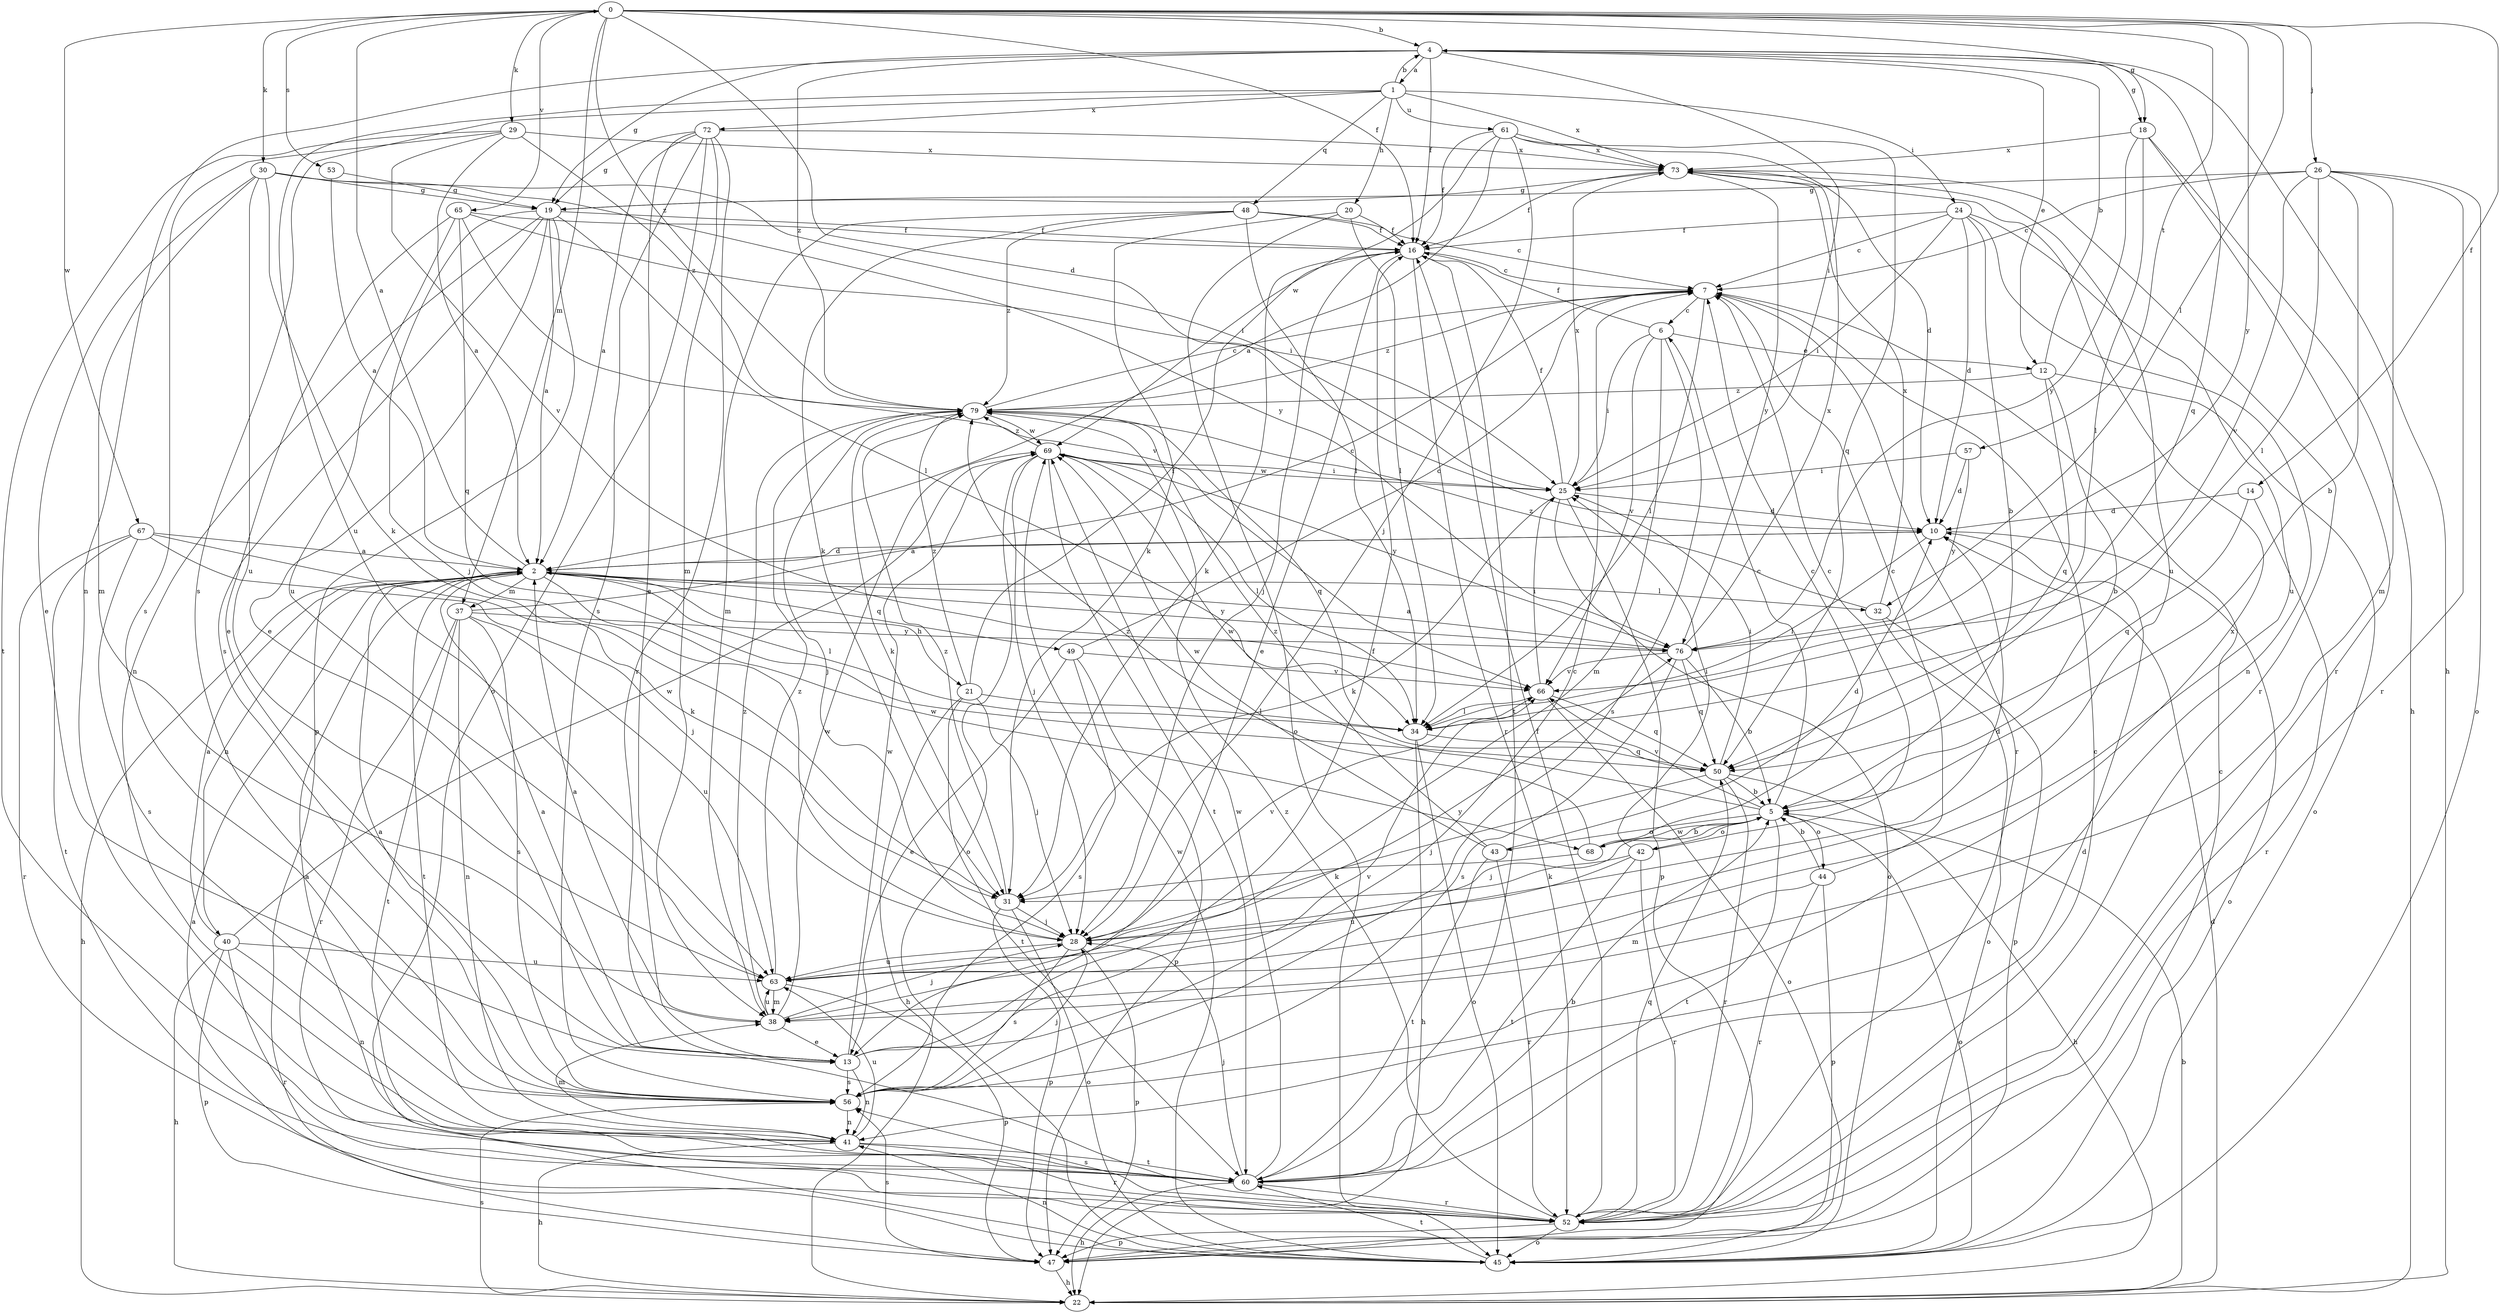 strict digraph  {
0;
1;
2;
4;
5;
6;
7;
10;
12;
13;
14;
16;
18;
19;
20;
21;
22;
24;
25;
26;
28;
29;
30;
31;
32;
34;
37;
38;
40;
41;
42;
43;
44;
45;
47;
48;
49;
50;
52;
53;
56;
57;
60;
61;
63;
65;
66;
67;
68;
69;
72;
73;
76;
79;
0 -> 4  [label=b];
0 -> 10  [label=d];
0 -> 14  [label=f];
0 -> 16  [label=f];
0 -> 18  [label=g];
0 -> 26  [label=j];
0 -> 29  [label=k];
0 -> 30  [label=k];
0 -> 32  [label=l];
0 -> 37  [label=m];
0 -> 53  [label=s];
0 -> 57  [label=t];
0 -> 65  [label=v];
0 -> 67  [label=w];
0 -> 76  [label=y];
0 -> 79  [label=z];
1 -> 4  [label=b];
1 -> 20  [label=h];
1 -> 24  [label=i];
1 -> 48  [label=q];
1 -> 56  [label=s];
1 -> 61  [label=u];
1 -> 63  [label=u];
1 -> 72  [label=x];
1 -> 73  [label=x];
2 -> 0  [label=a];
2 -> 10  [label=d];
2 -> 21  [label=h];
2 -> 22  [label=h];
2 -> 32  [label=l];
2 -> 34  [label=l];
2 -> 37  [label=m];
2 -> 40  [label=n];
2 -> 49  [label=q];
2 -> 60  [label=t];
2 -> 68  [label=w];
2 -> 76  [label=y];
4 -> 1  [label=a];
4 -> 12  [label=e];
4 -> 16  [label=f];
4 -> 18  [label=g];
4 -> 19  [label=g];
4 -> 22  [label=h];
4 -> 25  [label=i];
4 -> 41  [label=n];
4 -> 50  [label=q];
4 -> 79  [label=z];
5 -> 6  [label=c];
5 -> 28  [label=j];
5 -> 42  [label=o];
5 -> 43  [label=o];
5 -> 44  [label=o];
5 -> 45  [label=o];
5 -> 60  [label=t];
5 -> 66  [label=v];
5 -> 68  [label=w];
5 -> 69  [label=w];
6 -> 12  [label=e];
6 -> 16  [label=f];
6 -> 25  [label=i];
6 -> 38  [label=m];
6 -> 56  [label=s];
6 -> 66  [label=v];
7 -> 6  [label=c];
7 -> 34  [label=l];
7 -> 52  [label=r];
7 -> 79  [label=z];
10 -> 2  [label=a];
10 -> 34  [label=l];
10 -> 45  [label=o];
12 -> 4  [label=b];
12 -> 5  [label=b];
12 -> 45  [label=o];
12 -> 50  [label=q];
12 -> 79  [label=z];
13 -> 2  [label=a];
13 -> 7  [label=c];
13 -> 16  [label=f];
13 -> 41  [label=n];
13 -> 56  [label=s];
13 -> 66  [label=v];
13 -> 69  [label=w];
14 -> 10  [label=d];
14 -> 50  [label=q];
14 -> 52  [label=r];
16 -> 7  [label=c];
16 -> 13  [label=e];
16 -> 28  [label=j];
16 -> 31  [label=k];
16 -> 52  [label=r];
16 -> 60  [label=t];
18 -> 22  [label=h];
18 -> 34  [label=l];
18 -> 52  [label=r];
18 -> 73  [label=x];
18 -> 76  [label=y];
19 -> 2  [label=a];
19 -> 13  [label=e];
19 -> 16  [label=f];
19 -> 28  [label=j];
19 -> 34  [label=l];
19 -> 41  [label=n];
19 -> 47  [label=p];
19 -> 56  [label=s];
20 -> 16  [label=f];
20 -> 31  [label=k];
20 -> 34  [label=l];
20 -> 45  [label=o];
21 -> 16  [label=f];
21 -> 22  [label=h];
21 -> 28  [label=j];
21 -> 34  [label=l];
21 -> 60  [label=t];
21 -> 79  [label=z];
22 -> 5  [label=b];
22 -> 10  [label=d];
22 -> 56  [label=s];
24 -> 5  [label=b];
24 -> 7  [label=c];
24 -> 10  [label=d];
24 -> 16  [label=f];
24 -> 25  [label=i];
24 -> 41  [label=n];
24 -> 63  [label=u];
25 -> 10  [label=d];
25 -> 16  [label=f];
25 -> 31  [label=k];
25 -> 45  [label=o];
25 -> 47  [label=p];
25 -> 69  [label=w];
25 -> 73  [label=x];
26 -> 5  [label=b];
26 -> 7  [label=c];
26 -> 19  [label=g];
26 -> 34  [label=l];
26 -> 38  [label=m];
26 -> 45  [label=o];
26 -> 52  [label=r];
26 -> 66  [label=v];
28 -> 10  [label=d];
28 -> 47  [label=p];
28 -> 56  [label=s];
28 -> 63  [label=u];
28 -> 66  [label=v];
29 -> 2  [label=a];
29 -> 56  [label=s];
29 -> 60  [label=t];
29 -> 66  [label=v];
29 -> 73  [label=x];
29 -> 79  [label=z];
30 -> 13  [label=e];
30 -> 19  [label=g];
30 -> 25  [label=i];
30 -> 31  [label=k];
30 -> 38  [label=m];
30 -> 63  [label=u];
30 -> 76  [label=y];
31 -> 28  [label=j];
31 -> 45  [label=o];
31 -> 47  [label=p];
31 -> 79  [label=z];
32 -> 45  [label=o];
32 -> 47  [label=p];
32 -> 73  [label=x];
32 -> 79  [label=z];
34 -> 22  [label=h];
34 -> 45  [label=o];
34 -> 50  [label=q];
37 -> 7  [label=c];
37 -> 41  [label=n];
37 -> 52  [label=r];
37 -> 56  [label=s];
37 -> 60  [label=t];
37 -> 63  [label=u];
37 -> 76  [label=y];
38 -> 2  [label=a];
38 -> 13  [label=e];
38 -> 28  [label=j];
38 -> 63  [label=u];
38 -> 69  [label=w];
38 -> 79  [label=z];
40 -> 2  [label=a];
40 -> 22  [label=h];
40 -> 41  [label=n];
40 -> 47  [label=p];
40 -> 52  [label=r];
40 -> 63  [label=u];
40 -> 69  [label=w];
41 -> 22  [label=h];
41 -> 38  [label=m];
41 -> 52  [label=r];
41 -> 60  [label=t];
41 -> 63  [label=u];
42 -> 7  [label=c];
42 -> 25  [label=i];
42 -> 31  [label=k];
42 -> 52  [label=r];
42 -> 60  [label=t];
42 -> 63  [label=u];
43 -> 10  [label=d];
43 -> 52  [label=r];
43 -> 60  [label=t];
43 -> 69  [label=w];
43 -> 79  [label=z];
44 -> 5  [label=b];
44 -> 7  [label=c];
44 -> 38  [label=m];
44 -> 47  [label=p];
44 -> 52  [label=r];
45 -> 2  [label=a];
45 -> 41  [label=n];
45 -> 60  [label=t];
45 -> 69  [label=w];
47 -> 7  [label=c];
47 -> 22  [label=h];
47 -> 56  [label=s];
48 -> 7  [label=c];
48 -> 16  [label=f];
48 -> 31  [label=k];
48 -> 34  [label=l];
48 -> 38  [label=m];
48 -> 79  [label=z];
49 -> 7  [label=c];
49 -> 13  [label=e];
49 -> 47  [label=p];
49 -> 56  [label=s];
49 -> 66  [label=v];
50 -> 5  [label=b];
50 -> 22  [label=h];
50 -> 25  [label=i];
50 -> 28  [label=j];
50 -> 52  [label=r];
52 -> 7  [label=c];
52 -> 16  [label=f];
52 -> 45  [label=o];
52 -> 47  [label=p];
52 -> 50  [label=q];
52 -> 56  [label=s];
52 -> 79  [label=z];
53 -> 2  [label=a];
53 -> 19  [label=g];
56 -> 2  [label=a];
56 -> 28  [label=j];
56 -> 41  [label=n];
56 -> 73  [label=x];
57 -> 10  [label=d];
57 -> 25  [label=i];
57 -> 76  [label=y];
60 -> 2  [label=a];
60 -> 5  [label=b];
60 -> 10  [label=d];
60 -> 22  [label=h];
60 -> 28  [label=j];
60 -> 52  [label=r];
60 -> 69  [label=w];
61 -> 2  [label=a];
61 -> 10  [label=d];
61 -> 16  [label=f];
61 -> 28  [label=j];
61 -> 50  [label=q];
61 -> 69  [label=w];
61 -> 73  [label=x];
63 -> 38  [label=m];
63 -> 47  [label=p];
63 -> 76  [label=y];
63 -> 79  [label=z];
65 -> 13  [label=e];
65 -> 16  [label=f];
65 -> 25  [label=i];
65 -> 50  [label=q];
65 -> 63  [label=u];
65 -> 66  [label=v];
66 -> 25  [label=i];
66 -> 34  [label=l];
66 -> 45  [label=o];
66 -> 50  [label=q];
67 -> 2  [label=a];
67 -> 28  [label=j];
67 -> 31  [label=k];
67 -> 52  [label=r];
67 -> 56  [label=s];
67 -> 60  [label=t];
68 -> 5  [label=b];
68 -> 7  [label=c];
68 -> 31  [label=k];
68 -> 79  [label=z];
69 -> 25  [label=i];
69 -> 28  [label=j];
69 -> 34  [label=l];
69 -> 45  [label=o];
69 -> 60  [label=t];
69 -> 76  [label=y];
69 -> 79  [label=z];
72 -> 2  [label=a];
72 -> 13  [label=e];
72 -> 19  [label=g];
72 -> 38  [label=m];
72 -> 45  [label=o];
72 -> 52  [label=r];
72 -> 56  [label=s];
72 -> 73  [label=x];
73 -> 16  [label=f];
73 -> 19  [label=g];
73 -> 52  [label=r];
73 -> 63  [label=u];
73 -> 76  [label=y];
76 -> 2  [label=a];
76 -> 5  [label=b];
76 -> 50  [label=q];
76 -> 56  [label=s];
76 -> 66  [label=v];
76 -> 73  [label=x];
79 -> 7  [label=c];
79 -> 28  [label=j];
79 -> 31  [label=k];
79 -> 50  [label=q];
79 -> 69  [label=w];
}
